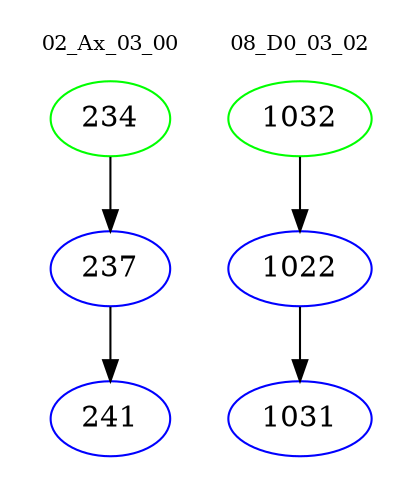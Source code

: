 digraph{
subgraph cluster_0 {
color = white
label = "02_Ax_03_00";
fontsize=10;
T0_234 [label="234", color="green"]
T0_234 -> T0_237 [color="black"]
T0_237 [label="237", color="blue"]
T0_237 -> T0_241 [color="black"]
T0_241 [label="241", color="blue"]
}
subgraph cluster_1 {
color = white
label = "08_D0_03_02";
fontsize=10;
T1_1032 [label="1032", color="green"]
T1_1032 -> T1_1022 [color="black"]
T1_1022 [label="1022", color="blue"]
T1_1022 -> T1_1031 [color="black"]
T1_1031 [label="1031", color="blue"]
}
}

